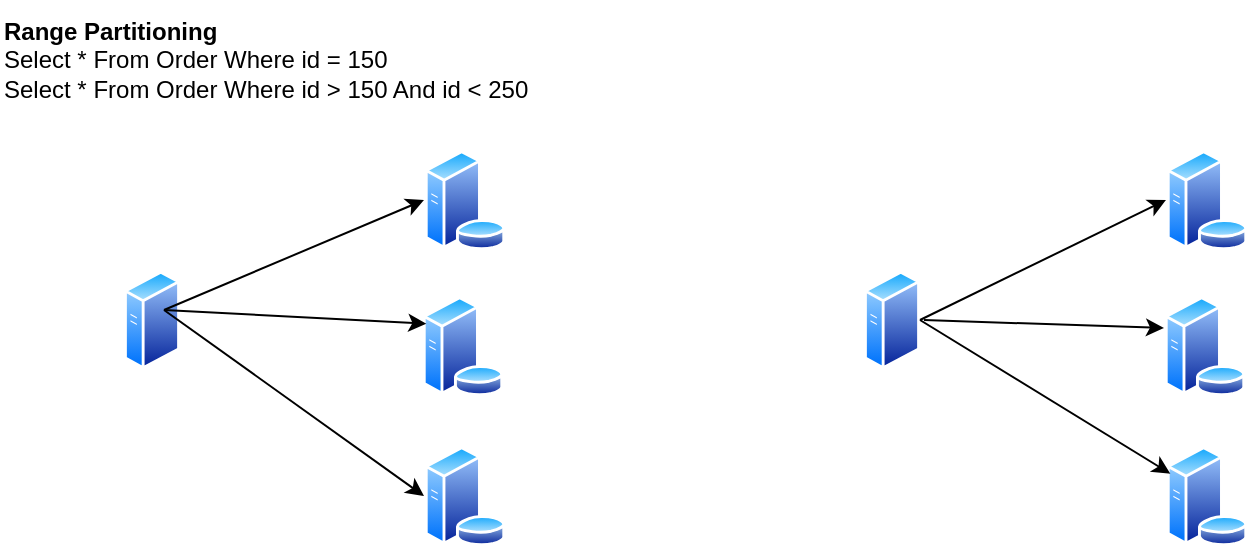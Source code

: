 <mxfile version="22.1.7" type="github">
  <diagram name="Page-1" id="VXn1QLHg06nI7pCUEOKj">
    <mxGraphModel dx="794" dy="456" grid="1" gridSize="10" guides="1" tooltips="1" connect="1" arrows="1" fold="1" page="1" pageScale="1" pageWidth="850" pageHeight="1100" math="0" shadow="0">
      <root>
        <mxCell id="0" />
        <mxCell id="1" parent="0" />
        <mxCell id="Kr7JB6gwOViD-F6pJ2YP-6" value="" style="image;aspect=fixed;perimeter=ellipsePerimeter;html=1;align=center;shadow=0;dashed=0;spacingTop=3;image=img/lib/active_directory/database_server.svg;" vertex="1" parent="1">
          <mxGeometry x="611" y="120" width="41" height="50" as="geometry" />
        </mxCell>
        <mxCell id="Kr7JB6gwOViD-F6pJ2YP-7" value="" style="image;aspect=fixed;perimeter=ellipsePerimeter;html=1;align=center;shadow=0;dashed=0;spacingTop=3;image=img/lib/active_directory/database_server.svg;" vertex="1" parent="1">
          <mxGeometry x="610" y="193" width="41" height="50" as="geometry" />
        </mxCell>
        <mxCell id="Kr7JB6gwOViD-F6pJ2YP-8" value="" style="image;aspect=fixed;perimeter=ellipsePerimeter;html=1;align=center;shadow=0;dashed=0;spacingTop=3;image=img/lib/active_directory/database_server.svg;" vertex="1" parent="1">
          <mxGeometry x="611" y="268" width="41" height="50" as="geometry" />
        </mxCell>
        <mxCell id="Kr7JB6gwOViD-F6pJ2YP-1" value="" style="image;aspect=fixed;perimeter=ellipsePerimeter;html=1;align=center;shadow=0;dashed=0;spacingTop=3;image=img/lib/active_directory/database_server.svg;" vertex="1" parent="1">
          <mxGeometry x="240" y="120" width="41" height="50" as="geometry" />
        </mxCell>
        <mxCell id="Kr7JB6gwOViD-F6pJ2YP-2" value="" style="image;aspect=fixed;perimeter=ellipsePerimeter;html=1;align=center;shadow=0;dashed=0;spacingTop=3;image=img/lib/active_directory/database_server.svg;" vertex="1" parent="1">
          <mxGeometry x="239" y="193" width="41" height="50" as="geometry" />
        </mxCell>
        <mxCell id="Kr7JB6gwOViD-F6pJ2YP-3" value="" style="image;aspect=fixed;perimeter=ellipsePerimeter;html=1;align=center;shadow=0;dashed=0;spacingTop=3;image=img/lib/active_directory/database_server.svg;" vertex="1" parent="1">
          <mxGeometry x="240" y="268" width="41" height="50" as="geometry" />
        </mxCell>
        <mxCell id="Kr7JB6gwOViD-F6pJ2YP-9" value="" style="image;aspect=fixed;perimeter=ellipsePerimeter;html=1;align=center;shadow=0;dashed=0;spacingTop=3;image=img/lib/active_directory/generic_server.svg;" vertex="1" parent="1">
          <mxGeometry x="90" y="180" width="28.0" height="50" as="geometry" />
        </mxCell>
        <mxCell id="Kr7JB6gwOViD-F6pJ2YP-10" value="" style="image;aspect=fixed;perimeter=ellipsePerimeter;html=1;align=center;shadow=0;dashed=0;spacingTop=3;image=img/lib/active_directory/generic_server.svg;" vertex="1" parent="1">
          <mxGeometry x="460" y="180" width="28.0" height="50" as="geometry" />
        </mxCell>
        <mxCell id="Kr7JB6gwOViD-F6pJ2YP-11" value="" style="endArrow=classic;html=1;rounded=0;entryX=0;entryY=0.5;entryDx=0;entryDy=0;" edge="1" parent="1" target="Kr7JB6gwOViD-F6pJ2YP-1">
          <mxGeometry width="50" height="50" relative="1" as="geometry">
            <mxPoint x="110" y="200" as="sourcePoint" />
            <mxPoint x="168" y="160" as="targetPoint" />
          </mxGeometry>
        </mxCell>
        <mxCell id="Kr7JB6gwOViD-F6pJ2YP-12" value="" style="endArrow=classic;html=1;rounded=0;entryX=0;entryY=0.25;entryDx=0;entryDy=0;" edge="1" parent="1" target="Kr7JB6gwOViD-F6pJ2YP-2">
          <mxGeometry width="50" height="50" relative="1" as="geometry">
            <mxPoint x="110" y="200" as="sourcePoint" />
            <mxPoint x="250" y="155" as="targetPoint" />
          </mxGeometry>
        </mxCell>
        <mxCell id="Kr7JB6gwOViD-F6pJ2YP-13" value="" style="endArrow=classic;html=1;rounded=0;entryX=0;entryY=0.5;entryDx=0;entryDy=0;" edge="1" parent="1" target="Kr7JB6gwOViD-F6pJ2YP-3">
          <mxGeometry width="50" height="50" relative="1" as="geometry">
            <mxPoint x="110" y="200" as="sourcePoint" />
            <mxPoint x="251" y="217" as="targetPoint" />
          </mxGeometry>
        </mxCell>
        <mxCell id="Kr7JB6gwOViD-F6pJ2YP-14" value="" style="endArrow=classic;html=1;rounded=0;" edge="1" parent="1">
          <mxGeometry width="50" height="50" relative="1" as="geometry">
            <mxPoint x="490" y="205" as="sourcePoint" />
            <mxPoint x="610" y="209" as="targetPoint" />
          </mxGeometry>
        </mxCell>
        <mxCell id="Kr7JB6gwOViD-F6pJ2YP-15" value="" style="endArrow=classic;html=1;rounded=0;exitX=1;exitY=0.5;exitDx=0;exitDy=0;entryX=0;entryY=0.25;entryDx=0;entryDy=0;" edge="1" parent="1" source="Kr7JB6gwOViD-F6pJ2YP-10" target="Kr7JB6gwOViD-F6pJ2YP-8">
          <mxGeometry width="50" height="50" relative="1" as="geometry">
            <mxPoint x="497" y="204" as="sourcePoint" />
            <mxPoint x="620" y="219" as="targetPoint" />
          </mxGeometry>
        </mxCell>
        <mxCell id="Kr7JB6gwOViD-F6pJ2YP-16" value="" style="endArrow=classic;html=1;rounded=0;exitX=1;exitY=0.5;exitDx=0;exitDy=0;entryX=0;entryY=0.5;entryDx=0;entryDy=0;" edge="1" parent="1" source="Kr7JB6gwOViD-F6pJ2YP-10" target="Kr7JB6gwOViD-F6pJ2YP-6">
          <mxGeometry width="50" height="50" relative="1" as="geometry">
            <mxPoint x="498" y="215" as="sourcePoint" />
            <mxPoint x="623" y="292" as="targetPoint" />
          </mxGeometry>
        </mxCell>
        <UserObject label="&lt;b&gt;Range Partitioning&lt;/b&gt;&lt;br&gt;Select * From Order Where id = 150&lt;br&gt;Select * From Order Where id &amp;gt; 150 And id &amp;lt; 250" placeholders="1" name="Variable" id="Kr7JB6gwOViD-F6pJ2YP-17">
          <mxCell style="text;html=1;strokeColor=none;fillColor=none;align=left;verticalAlign=middle;whiteSpace=wrap;overflow=hidden;" vertex="1" parent="1">
            <mxGeometry x="28" y="45" width="280" height="60" as="geometry" />
          </mxCell>
        </UserObject>
      </root>
    </mxGraphModel>
  </diagram>
</mxfile>
